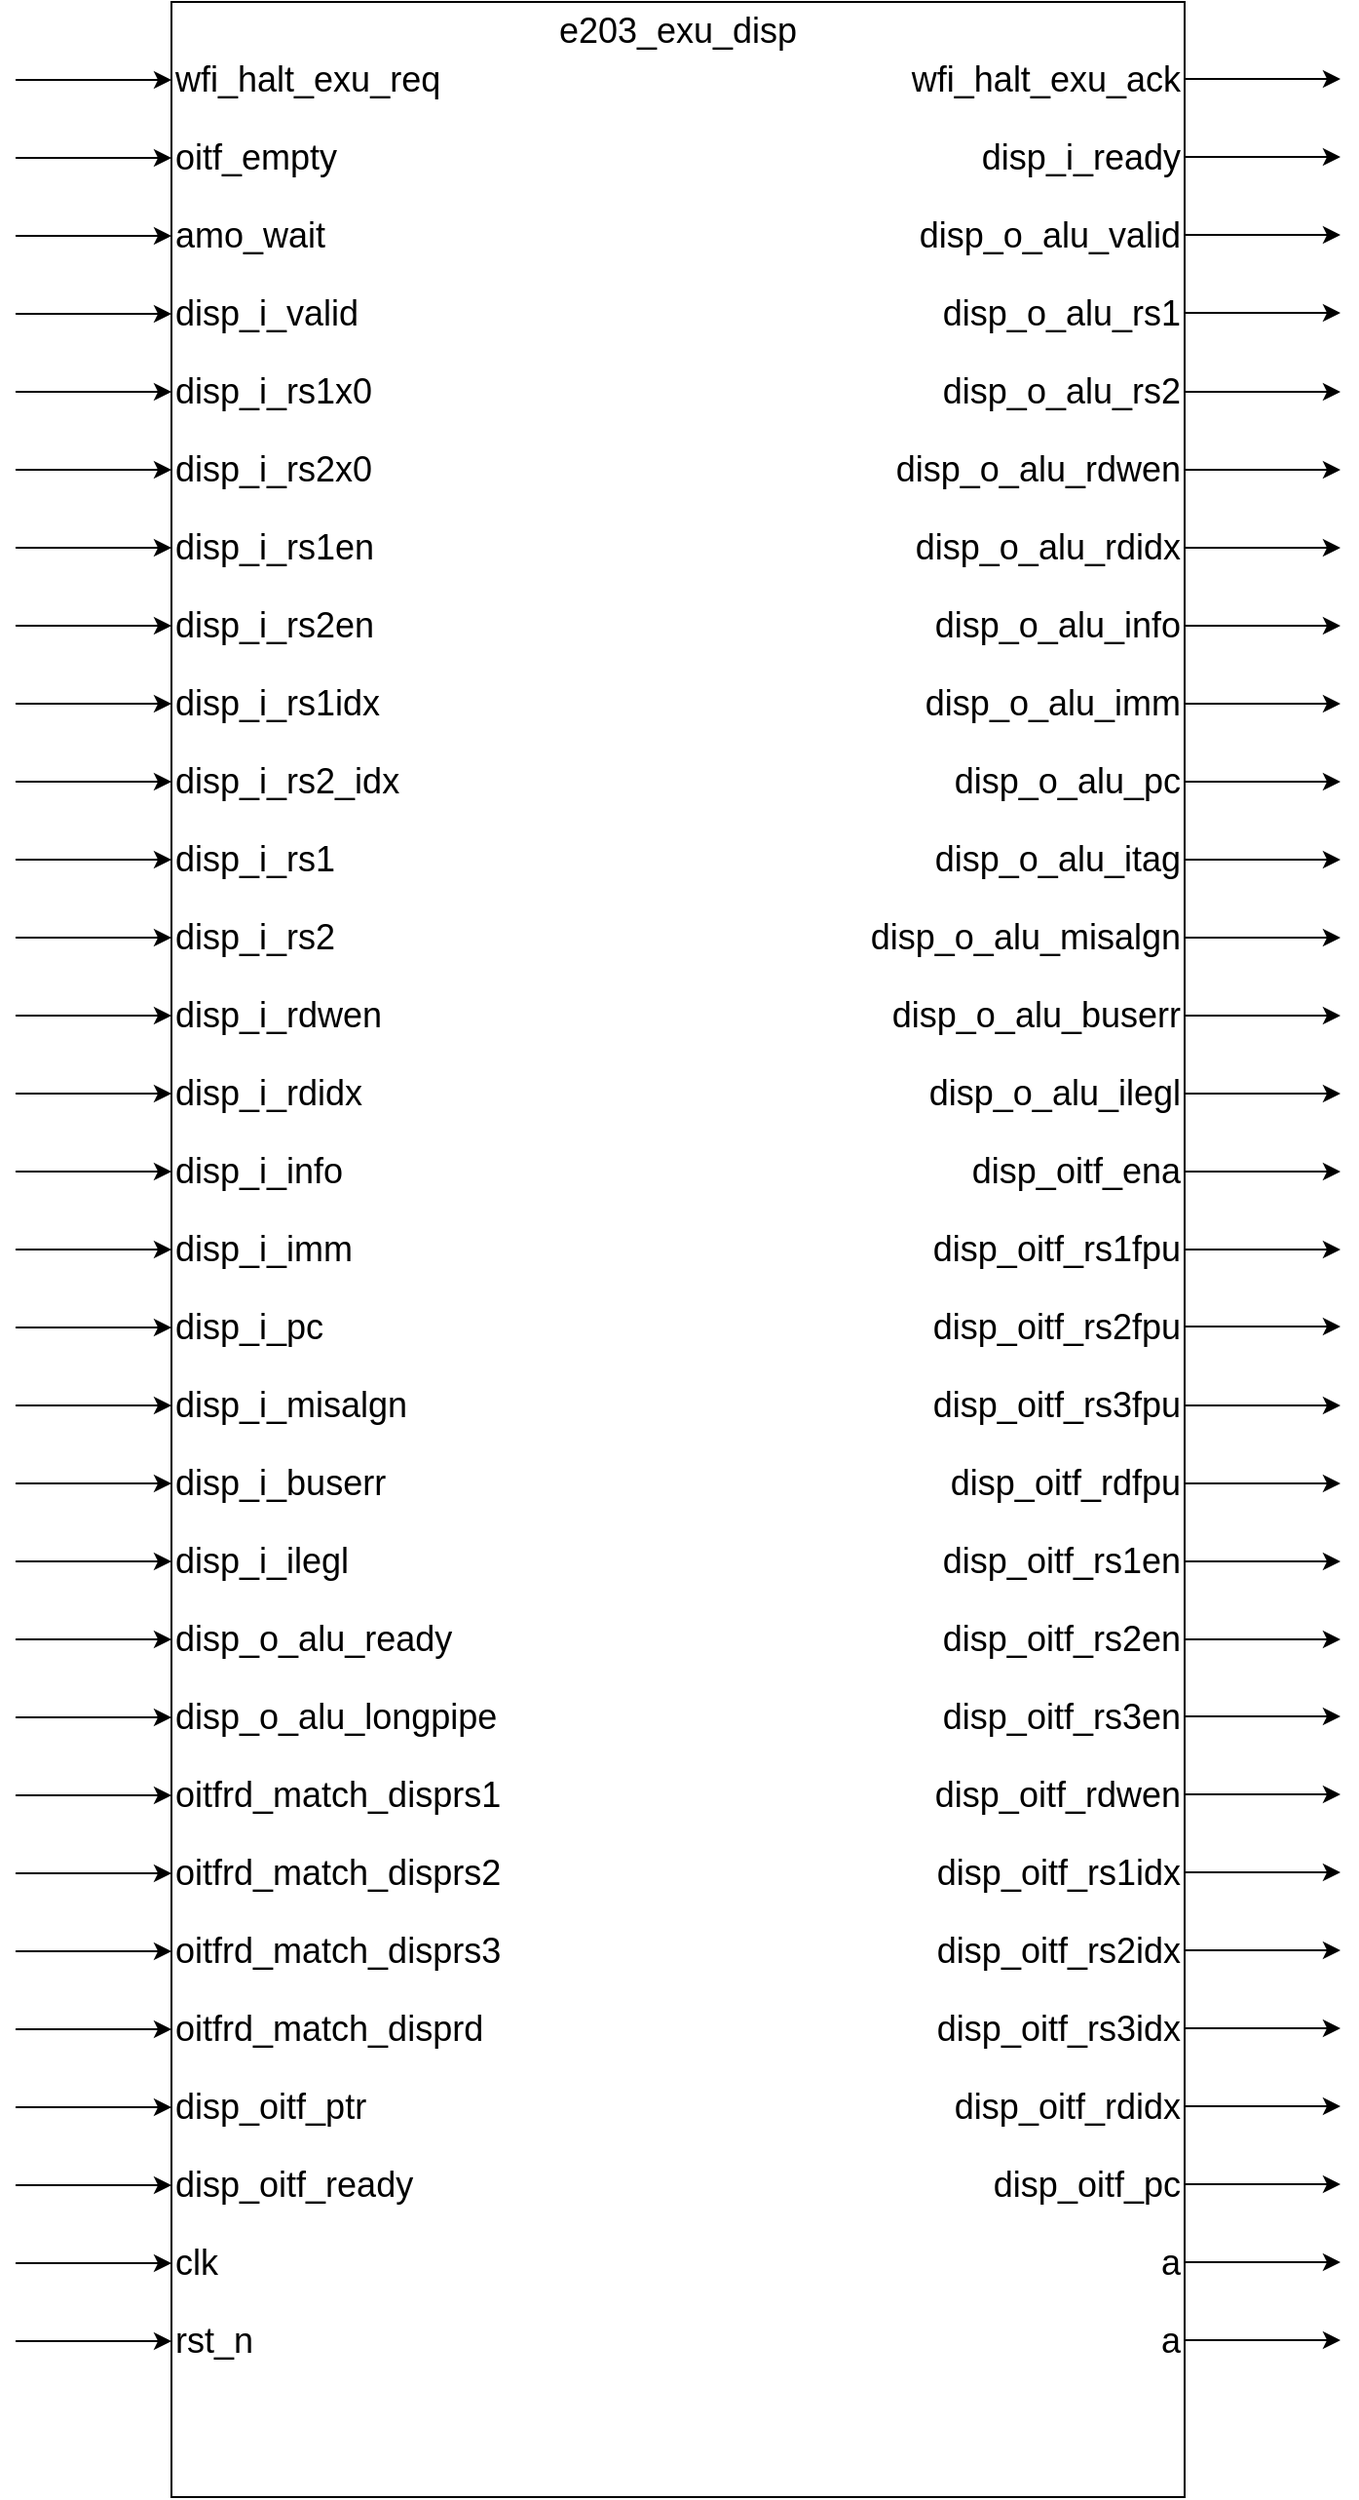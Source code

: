 <mxfile version="24.7.17">
  <diagram name="第 1 页" id="GqaYeDAcBa39iaGWTPDn">
    <mxGraphModel dx="1179" dy="1197" grid="1" gridSize="10" guides="1" tooltips="1" connect="1" arrows="1" fold="1" page="1" pageScale="1" pageWidth="827" pageHeight="1169" math="0" shadow="0">
      <root>
        <mxCell id="0" />
        <mxCell id="1" parent="0" />
        <mxCell id="_3a8YiENMzKRKPIrLzeu-1" value="" style="rounded=0;whiteSpace=wrap;html=1;" parent="1" vertex="1">
          <mxGeometry x="360" y="440" width="520" height="1280" as="geometry" />
        </mxCell>
        <mxCell id="_3a8YiENMzKRKPIrLzeu-9" value="" style="endArrow=classic;html=1;rounded=0;" parent="1" edge="1">
          <mxGeometry width="50" height="50" relative="1" as="geometry">
            <mxPoint x="280" y="480" as="sourcePoint" />
            <mxPoint x="360" y="480" as="targetPoint" />
          </mxGeometry>
        </mxCell>
        <mxCell id="_3a8YiENMzKRKPIrLzeu-17" value="&lt;span style=&quot;font-size: 18px;&quot;&gt;wfi_halt_exu_req&lt;/span&gt;" style="text;html=1;align=left;verticalAlign=middle;whiteSpace=wrap;rounded=0;" parent="1" vertex="1">
          <mxGeometry x="360" y="460" width="200" height="40" as="geometry" />
        </mxCell>
        <mxCell id="_3a8YiENMzKRKPIrLzeu-26" value="" style="endArrow=classic;html=1;rounded=0;" parent="1" edge="1">
          <mxGeometry width="50" height="50" relative="1" as="geometry">
            <mxPoint x="880" y="479.5" as="sourcePoint" />
            <mxPoint x="960" y="479.5" as="targetPoint" />
          </mxGeometry>
        </mxCell>
        <mxCell id="_3a8YiENMzKRKPIrLzeu-27" value="" style="endArrow=classic;html=1;rounded=0;" parent="1" edge="1">
          <mxGeometry width="50" height="50" relative="1" as="geometry">
            <mxPoint x="280" y="520" as="sourcePoint" />
            <mxPoint x="360" y="520" as="targetPoint" />
          </mxGeometry>
        </mxCell>
        <mxCell id="_3a8YiENMzKRKPIrLzeu-31" value="" style="endArrow=classic;html=1;rounded=0;" parent="1" edge="1">
          <mxGeometry width="50" height="50" relative="1" as="geometry">
            <mxPoint x="280" y="560" as="sourcePoint" />
            <mxPoint x="360" y="560" as="targetPoint" />
          </mxGeometry>
        </mxCell>
        <mxCell id="_3a8YiENMzKRKPIrLzeu-35" value="" style="endArrow=classic;html=1;rounded=0;" parent="1" edge="1">
          <mxGeometry width="50" height="50" relative="1" as="geometry">
            <mxPoint x="280" y="600" as="sourcePoint" />
            <mxPoint x="360" y="600" as="targetPoint" />
          </mxGeometry>
        </mxCell>
        <mxCell id="_3a8YiENMzKRKPIrLzeu-39" value="" style="endArrow=classic;html=1;rounded=0;" parent="1" edge="1">
          <mxGeometry width="50" height="50" relative="1" as="geometry">
            <mxPoint x="280" y="640" as="sourcePoint" />
            <mxPoint x="360" y="640" as="targetPoint" />
          </mxGeometry>
        </mxCell>
        <mxCell id="_3a8YiENMzKRKPIrLzeu-43" value="" style="endArrow=classic;html=1;rounded=0;" parent="1" edge="1">
          <mxGeometry width="50" height="50" relative="1" as="geometry">
            <mxPoint x="280" y="680" as="sourcePoint" />
            <mxPoint x="360" y="680" as="targetPoint" />
          </mxGeometry>
        </mxCell>
        <mxCell id="_3a8YiENMzKRKPIrLzeu-47" value="" style="endArrow=classic;html=1;rounded=0;" parent="1" edge="1">
          <mxGeometry width="50" height="50" relative="1" as="geometry">
            <mxPoint x="280" y="720" as="sourcePoint" />
            <mxPoint x="360" y="720" as="targetPoint" />
          </mxGeometry>
        </mxCell>
        <mxCell id="_3a8YiENMzKRKPIrLzeu-51" value="" style="endArrow=classic;html=1;rounded=0;" parent="1" edge="1">
          <mxGeometry width="50" height="50" relative="1" as="geometry">
            <mxPoint x="280" y="760" as="sourcePoint" />
            <mxPoint x="360" y="760" as="targetPoint" />
          </mxGeometry>
        </mxCell>
        <mxCell id="_3a8YiENMzKRKPIrLzeu-55" value="" style="endArrow=classic;html=1;rounded=0;" parent="1" edge="1">
          <mxGeometry width="50" height="50" relative="1" as="geometry">
            <mxPoint x="280" y="800" as="sourcePoint" />
            <mxPoint x="360" y="800" as="targetPoint" />
          </mxGeometry>
        </mxCell>
        <mxCell id="_3a8YiENMzKRKPIrLzeu-59" value="" style="endArrow=classic;html=1;rounded=0;" parent="1" edge="1">
          <mxGeometry width="50" height="50" relative="1" as="geometry">
            <mxPoint x="280" y="840" as="sourcePoint" />
            <mxPoint x="360" y="840" as="targetPoint" />
          </mxGeometry>
        </mxCell>
        <mxCell id="_3a8YiENMzKRKPIrLzeu-63" value="" style="endArrow=classic;html=1;rounded=0;" parent="1" edge="1">
          <mxGeometry width="50" height="50" relative="1" as="geometry">
            <mxPoint x="280" y="880" as="sourcePoint" />
            <mxPoint x="360" y="880" as="targetPoint" />
          </mxGeometry>
        </mxCell>
        <mxCell id="_3a8YiENMzKRKPIrLzeu-67" value="" style="endArrow=classic;html=1;rounded=0;" parent="1" edge="1">
          <mxGeometry width="50" height="50" relative="1" as="geometry">
            <mxPoint x="280" y="920" as="sourcePoint" />
            <mxPoint x="360" y="920" as="targetPoint" />
          </mxGeometry>
        </mxCell>
        <mxCell id="_3a8YiENMzKRKPIrLzeu-71" value="" style="endArrow=classic;html=1;rounded=0;" parent="1" edge="1">
          <mxGeometry width="50" height="50" relative="1" as="geometry">
            <mxPoint x="280" y="960" as="sourcePoint" />
            <mxPoint x="360" y="960" as="targetPoint" />
          </mxGeometry>
        </mxCell>
        <mxCell id="_3a8YiENMzKRKPIrLzeu-75" value="" style="endArrow=classic;html=1;rounded=0;" parent="1" edge="1">
          <mxGeometry width="50" height="50" relative="1" as="geometry">
            <mxPoint x="280" y="1000" as="sourcePoint" />
            <mxPoint x="360" y="1000" as="targetPoint" />
          </mxGeometry>
        </mxCell>
        <mxCell id="_3a8YiENMzKRKPIrLzeu-87" value="&lt;span style=&quot;font-size: 18px;&quot;&gt;e203_exu_disp&lt;/span&gt;" style="text;html=1;align=center;verticalAlign=middle;whiteSpace=wrap;rounded=0;" parent="1" vertex="1">
          <mxGeometry x="590" y="440" width="60" height="30" as="geometry" />
        </mxCell>
        <mxCell id="wlH1zYc57PTHNDlGmOBV-1" value="" style="endArrow=classic;html=1;rounded=0;" parent="1" edge="1">
          <mxGeometry width="50" height="50" relative="1" as="geometry">
            <mxPoint x="880" y="519.5" as="sourcePoint" />
            <mxPoint x="960" y="519.5" as="targetPoint" />
          </mxGeometry>
        </mxCell>
        <mxCell id="wlH1zYc57PTHNDlGmOBV-2" value="" style="endArrow=classic;html=1;rounded=0;" parent="1" edge="1">
          <mxGeometry width="50" height="50" relative="1" as="geometry">
            <mxPoint x="880" y="559.5" as="sourcePoint" />
            <mxPoint x="960" y="559.5" as="targetPoint" />
          </mxGeometry>
        </mxCell>
        <mxCell id="wlH1zYc57PTHNDlGmOBV-3" value="" style="endArrow=classic;html=1;rounded=0;" parent="1" edge="1">
          <mxGeometry width="50" height="50" relative="1" as="geometry">
            <mxPoint x="880" y="599.5" as="sourcePoint" />
            <mxPoint x="960" y="599.5" as="targetPoint" />
          </mxGeometry>
        </mxCell>
        <mxCell id="wlH1zYc57PTHNDlGmOBV-4" value="" style="endArrow=classic;html=1;rounded=0;" parent="1" edge="1">
          <mxGeometry width="50" height="50" relative="1" as="geometry">
            <mxPoint x="880" y="640" as="sourcePoint" />
            <mxPoint x="960" y="640" as="targetPoint" />
          </mxGeometry>
        </mxCell>
        <mxCell id="wlH1zYc57PTHNDlGmOBV-5" value="" style="endArrow=classic;html=1;rounded=0;" parent="1" edge="1">
          <mxGeometry width="50" height="50" relative="1" as="geometry">
            <mxPoint x="880" y="680" as="sourcePoint" />
            <mxPoint x="960" y="680" as="targetPoint" />
          </mxGeometry>
        </mxCell>
        <mxCell id="wlH1zYc57PTHNDlGmOBV-6" value="" style="endArrow=classic;html=1;rounded=0;" parent="1" edge="1">
          <mxGeometry width="50" height="50" relative="1" as="geometry">
            <mxPoint x="880" y="720" as="sourcePoint" />
            <mxPoint x="960" y="720" as="targetPoint" />
          </mxGeometry>
        </mxCell>
        <mxCell id="wlH1zYc57PTHNDlGmOBV-7" value="" style="endArrow=classic;html=1;rounded=0;" parent="1" edge="1">
          <mxGeometry width="50" height="50" relative="1" as="geometry">
            <mxPoint x="880" y="760" as="sourcePoint" />
            <mxPoint x="960" y="760" as="targetPoint" />
          </mxGeometry>
        </mxCell>
        <mxCell id="wlH1zYc57PTHNDlGmOBV-8" value="" style="endArrow=classic;html=1;rounded=0;" parent="1" edge="1">
          <mxGeometry width="50" height="50" relative="1" as="geometry">
            <mxPoint x="880" y="800" as="sourcePoint" />
            <mxPoint x="960" y="800" as="targetPoint" />
          </mxGeometry>
        </mxCell>
        <mxCell id="wlH1zYc57PTHNDlGmOBV-9" value="" style="endArrow=classic;html=1;rounded=0;" parent="1" edge="1">
          <mxGeometry width="50" height="50" relative="1" as="geometry">
            <mxPoint x="880" y="840" as="sourcePoint" />
            <mxPoint x="960" y="840" as="targetPoint" />
          </mxGeometry>
        </mxCell>
        <mxCell id="wlH1zYc57PTHNDlGmOBV-10" value="" style="endArrow=classic;html=1;rounded=0;" parent="1" edge="1">
          <mxGeometry width="50" height="50" relative="1" as="geometry">
            <mxPoint x="880" y="880" as="sourcePoint" />
            <mxPoint x="960" y="880" as="targetPoint" />
          </mxGeometry>
        </mxCell>
        <mxCell id="wlH1zYc57PTHNDlGmOBV-11" value="" style="endArrow=classic;html=1;rounded=0;" parent="1" edge="1">
          <mxGeometry width="50" height="50" relative="1" as="geometry">
            <mxPoint x="880" y="920" as="sourcePoint" />
            <mxPoint x="960" y="920" as="targetPoint" />
          </mxGeometry>
        </mxCell>
        <mxCell id="zMWLGIm6i4pCkFBHPuND-2" value="" style="endArrow=classic;html=1;rounded=0;" parent="1" edge="1">
          <mxGeometry width="50" height="50" relative="1" as="geometry">
            <mxPoint x="280" y="1040" as="sourcePoint" />
            <mxPoint x="360" y="1040" as="targetPoint" />
          </mxGeometry>
        </mxCell>
        <mxCell id="zMWLGIm6i4pCkFBHPuND-3" value="" style="endArrow=classic;html=1;rounded=0;" parent="1" edge="1">
          <mxGeometry width="50" height="50" relative="1" as="geometry">
            <mxPoint x="280" y="1080" as="sourcePoint" />
            <mxPoint x="360" y="1080" as="targetPoint" />
          </mxGeometry>
        </mxCell>
        <mxCell id="zMWLGIm6i4pCkFBHPuND-6" value="" style="endArrow=classic;html=1;rounded=0;" parent="1" edge="1">
          <mxGeometry width="50" height="50" relative="1" as="geometry">
            <mxPoint x="280" y="1120" as="sourcePoint" />
            <mxPoint x="360" y="1120" as="targetPoint" />
          </mxGeometry>
        </mxCell>
        <mxCell id="unABgJLcHEa5XkPhuNoP-1" value="&lt;span style=&quot;font-size: 18px;&quot;&gt;wfi_halt_exu_ack&lt;/span&gt;" style="text;html=1;align=right;verticalAlign=middle;whiteSpace=wrap;rounded=0;" parent="1" vertex="1">
          <mxGeometry x="680" y="460" width="200" height="40" as="geometry" />
        </mxCell>
        <mxCell id="unABgJLcHEa5XkPhuNoP-2" value="&lt;span style=&quot;font-size: 18px;&quot;&gt;oitf_empty&lt;/span&gt;" style="text;html=1;align=left;verticalAlign=middle;whiteSpace=wrap;rounded=0;" parent="1" vertex="1">
          <mxGeometry x="360" y="500" width="200" height="40" as="geometry" />
        </mxCell>
        <mxCell id="unABgJLcHEa5XkPhuNoP-3" value="&lt;span style=&quot;font-size: 18px;&quot;&gt;disp_i_ready&lt;/span&gt;" style="text;html=1;align=right;verticalAlign=middle;whiteSpace=wrap;rounded=0;" parent="1" vertex="1">
          <mxGeometry x="680" y="500" width="200" height="40" as="geometry" />
        </mxCell>
        <mxCell id="unABgJLcHEa5XkPhuNoP-4" value="&lt;span style=&quot;font-size: 18px;&quot;&gt;amo_wait&lt;/span&gt;" style="text;html=1;align=left;verticalAlign=middle;whiteSpace=wrap;rounded=0;" parent="1" vertex="1">
          <mxGeometry x="360" y="540" width="200" height="40" as="geometry" />
        </mxCell>
        <mxCell id="unABgJLcHEa5XkPhuNoP-5" value="&lt;span style=&quot;font-size: 18px;&quot;&gt;disp_o_alu_valid&lt;/span&gt;" style="text;html=1;align=right;verticalAlign=middle;whiteSpace=wrap;rounded=0;" parent="1" vertex="1">
          <mxGeometry x="680" y="540" width="200" height="40" as="geometry" />
        </mxCell>
        <mxCell id="unABgJLcHEa5XkPhuNoP-6" value="&lt;span style=&quot;font-size: 18px;&quot;&gt;disp_i_valid&lt;/span&gt;" style="text;html=1;align=left;verticalAlign=middle;whiteSpace=wrap;rounded=0;" parent="1" vertex="1">
          <mxGeometry x="360" y="580" width="200" height="40" as="geometry" />
        </mxCell>
        <mxCell id="unABgJLcHEa5XkPhuNoP-7" value="&lt;span style=&quot;font-size: 18px;&quot;&gt;disp_o_alu_rs1&lt;/span&gt;" style="text;html=1;align=right;verticalAlign=middle;whiteSpace=wrap;rounded=0;" parent="1" vertex="1">
          <mxGeometry x="680" y="580" width="200" height="40" as="geometry" />
        </mxCell>
        <mxCell id="unABgJLcHEa5XkPhuNoP-24" value="&lt;span style=&quot;font-size: 18px;&quot;&gt;disp_i_rs1x0&lt;/span&gt;" style="text;html=1;align=left;verticalAlign=middle;whiteSpace=wrap;rounded=0;" parent="1" vertex="1">
          <mxGeometry x="360" y="620" width="200" height="40" as="geometry" />
        </mxCell>
        <mxCell id="unABgJLcHEa5XkPhuNoP-25" value="&lt;span style=&quot;font-size: 18px;&quot;&gt;disp_o_alu_rs2&lt;/span&gt;" style="text;html=1;align=right;verticalAlign=middle;whiteSpace=wrap;rounded=0;" parent="1" vertex="1">
          <mxGeometry x="680" y="620" width="200" height="40" as="geometry" />
        </mxCell>
        <mxCell id="unABgJLcHEa5XkPhuNoP-26" value="&lt;span style=&quot;font-size: 18px;&quot;&gt;disp_i_rs2x0&lt;/span&gt;" style="text;html=1;align=left;verticalAlign=middle;whiteSpace=wrap;rounded=0;" parent="1" vertex="1">
          <mxGeometry x="360" y="660" width="200" height="40" as="geometry" />
        </mxCell>
        <mxCell id="unABgJLcHEa5XkPhuNoP-27" value="&lt;span style=&quot;font-size: 18px;&quot;&gt;disp_o_alu_rdwen&lt;/span&gt;" style="text;html=1;align=right;verticalAlign=middle;whiteSpace=wrap;rounded=0;" parent="1" vertex="1">
          <mxGeometry x="680" y="660" width="200" height="40" as="geometry" />
        </mxCell>
        <mxCell id="unABgJLcHEa5XkPhuNoP-28" value="&lt;span style=&quot;font-size: 18px;&quot;&gt;disp_i_rs1en&lt;/span&gt;" style="text;html=1;align=left;verticalAlign=middle;whiteSpace=wrap;rounded=0;" parent="1" vertex="1">
          <mxGeometry x="360" y="700" width="200" height="40" as="geometry" />
        </mxCell>
        <mxCell id="unABgJLcHEa5XkPhuNoP-29" value="&lt;span style=&quot;font-size: 18px;&quot;&gt;disp_o_alu_rdidx&lt;/span&gt;" style="text;html=1;align=right;verticalAlign=middle;whiteSpace=wrap;rounded=0;" parent="1" vertex="1">
          <mxGeometry x="680" y="700" width="200" height="40" as="geometry" />
        </mxCell>
        <mxCell id="unABgJLcHEa5XkPhuNoP-30" value="&lt;span style=&quot;font-size: 18px;&quot;&gt;disp_i_rs2en&lt;/span&gt;" style="text;html=1;align=left;verticalAlign=middle;whiteSpace=wrap;rounded=0;" parent="1" vertex="1">
          <mxGeometry x="360" y="740" width="200" height="40" as="geometry" />
        </mxCell>
        <mxCell id="unABgJLcHEa5XkPhuNoP-31" value="&lt;span style=&quot;font-size: 18px;&quot;&gt;disp_o_alu_info&lt;/span&gt;" style="text;html=1;align=right;verticalAlign=middle;whiteSpace=wrap;rounded=0;" parent="1" vertex="1">
          <mxGeometry x="680" y="740" width="200" height="40" as="geometry" />
        </mxCell>
        <mxCell id="unABgJLcHEa5XkPhuNoP-32" value="&lt;span style=&quot;font-size: 18px;&quot;&gt;disp_i_rs1idx&lt;/span&gt;" style="text;html=1;align=left;verticalAlign=middle;whiteSpace=wrap;rounded=0;" parent="1" vertex="1">
          <mxGeometry x="360" y="780" width="200" height="40" as="geometry" />
        </mxCell>
        <mxCell id="unABgJLcHEa5XkPhuNoP-33" value="&lt;span style=&quot;font-size: 18px;&quot;&gt;disp_o_alu_imm&lt;/span&gt;" style="text;html=1;align=right;verticalAlign=middle;whiteSpace=wrap;rounded=0;" parent="1" vertex="1">
          <mxGeometry x="680" y="780" width="200" height="40" as="geometry" />
        </mxCell>
        <mxCell id="unABgJLcHEa5XkPhuNoP-34" value="&lt;span style=&quot;font-size: 18px;&quot;&gt;disp_i_rs2_idx&lt;/span&gt;" style="text;html=1;align=left;verticalAlign=middle;whiteSpace=wrap;rounded=0;" parent="1" vertex="1">
          <mxGeometry x="360" y="820" width="200" height="40" as="geometry" />
        </mxCell>
        <mxCell id="unABgJLcHEa5XkPhuNoP-35" value="&lt;span style=&quot;font-size: 18px;&quot;&gt;disp_o_alu_pc&lt;/span&gt;" style="text;html=1;align=right;verticalAlign=middle;whiteSpace=wrap;rounded=0;" parent="1" vertex="1">
          <mxGeometry x="680" y="820" width="200" height="40" as="geometry" />
        </mxCell>
        <mxCell id="unABgJLcHEa5XkPhuNoP-36" value="&lt;span style=&quot;font-size: 18px;&quot;&gt;disp_i_rs1&lt;/span&gt;" style="text;html=1;align=left;verticalAlign=middle;whiteSpace=wrap;rounded=0;" parent="1" vertex="1">
          <mxGeometry x="360" y="860" width="200" height="40" as="geometry" />
        </mxCell>
        <mxCell id="unABgJLcHEa5XkPhuNoP-37" value="&lt;span style=&quot;font-size: 18px;&quot;&gt;disp_o_alu_itag&lt;/span&gt;" style="text;html=1;align=right;verticalAlign=middle;whiteSpace=wrap;rounded=0;" parent="1" vertex="1">
          <mxGeometry x="680" y="860" width="200" height="40" as="geometry" />
        </mxCell>
        <mxCell id="unABgJLcHEa5XkPhuNoP-38" value="&lt;span style=&quot;font-size: 18px;&quot;&gt;disp_i_rs2&lt;/span&gt;" style="text;html=1;align=left;verticalAlign=middle;whiteSpace=wrap;rounded=0;" parent="1" vertex="1">
          <mxGeometry x="360" y="900" width="200" height="40" as="geometry" />
        </mxCell>
        <mxCell id="unABgJLcHEa5XkPhuNoP-39" value="&lt;span style=&quot;font-size: 18px;&quot;&gt;disp_o_alu_misalgn&lt;/span&gt;" style="text;html=1;align=right;verticalAlign=middle;whiteSpace=wrap;rounded=0;" parent="1" vertex="1">
          <mxGeometry x="680" y="900" width="200" height="40" as="geometry" />
        </mxCell>
        <mxCell id="unABgJLcHEa5XkPhuNoP-40" value="&lt;span style=&quot;font-size: 18px;&quot;&gt;disp_i_rdwen&lt;/span&gt;" style="text;html=1;align=left;verticalAlign=middle;whiteSpace=wrap;rounded=0;" parent="1" vertex="1">
          <mxGeometry x="360" y="940" width="200" height="40" as="geometry" />
        </mxCell>
        <mxCell id="unABgJLcHEa5XkPhuNoP-41" value="&lt;span style=&quot;font-size: 18px;&quot;&gt;disp_o_alu_buserr&lt;/span&gt;" style="text;html=1;align=right;verticalAlign=middle;whiteSpace=wrap;rounded=0;" parent="1" vertex="1">
          <mxGeometry x="680" y="940" width="200" height="40" as="geometry" />
        </mxCell>
        <mxCell id="unABgJLcHEa5XkPhuNoP-42" value="&lt;span style=&quot;font-size: 18px;&quot;&gt;disp_i_rdidx&lt;/span&gt;" style="text;html=1;align=left;verticalAlign=middle;whiteSpace=wrap;rounded=0;" parent="1" vertex="1">
          <mxGeometry x="360" y="980" width="200" height="40" as="geometry" />
        </mxCell>
        <mxCell id="unABgJLcHEa5XkPhuNoP-43" value="&lt;span style=&quot;font-size: 18px;&quot;&gt;disp_o_alu_ilegl&lt;/span&gt;" style="text;html=1;align=right;verticalAlign=middle;whiteSpace=wrap;rounded=0;" parent="1" vertex="1">
          <mxGeometry x="680" y="980" width="200" height="40" as="geometry" />
        </mxCell>
        <mxCell id="unABgJLcHEa5XkPhuNoP-44" value="&lt;span style=&quot;font-size: 18px;&quot;&gt;disp_i_info&lt;/span&gt;" style="text;html=1;align=left;verticalAlign=middle;whiteSpace=wrap;rounded=0;" parent="1" vertex="1">
          <mxGeometry x="360" y="1020" width="200" height="40" as="geometry" />
        </mxCell>
        <mxCell id="unABgJLcHEa5XkPhuNoP-45" value="&lt;span style=&quot;font-size: 18px;&quot;&gt;disp_oitf_ena&lt;/span&gt;" style="text;html=1;align=right;verticalAlign=middle;whiteSpace=wrap;rounded=0;" parent="1" vertex="1">
          <mxGeometry x="680" y="1020" width="200" height="40" as="geometry" />
        </mxCell>
        <mxCell id="unABgJLcHEa5XkPhuNoP-46" value="&lt;span style=&quot;font-size: 18px;&quot;&gt;disp_i_imm&lt;/span&gt;" style="text;html=1;align=left;verticalAlign=middle;whiteSpace=wrap;rounded=0;" parent="1" vertex="1">
          <mxGeometry x="360" y="1060" width="200" height="40" as="geometry" />
        </mxCell>
        <mxCell id="unABgJLcHEa5XkPhuNoP-47" value="&lt;span style=&quot;font-size: 18px;&quot;&gt;disp_oitf_rs1fpu&lt;/span&gt;" style="text;html=1;align=right;verticalAlign=middle;whiteSpace=wrap;rounded=0;" parent="1" vertex="1">
          <mxGeometry x="680" y="1060" width="200" height="40" as="geometry" />
        </mxCell>
        <mxCell id="unABgJLcHEa5XkPhuNoP-48" value="&lt;span style=&quot;font-size: 18px;&quot;&gt;disp_i_pc&lt;/span&gt;" style="text;html=1;align=left;verticalAlign=middle;whiteSpace=wrap;rounded=0;" parent="1" vertex="1">
          <mxGeometry x="360" y="1100" width="200" height="40" as="geometry" />
        </mxCell>
        <mxCell id="unABgJLcHEa5XkPhuNoP-49" value="&lt;span style=&quot;font-size: 18px;&quot;&gt;disp_oitf_rs2fpu&lt;/span&gt;" style="text;html=1;align=right;verticalAlign=middle;whiteSpace=wrap;rounded=0;" parent="1" vertex="1">
          <mxGeometry x="680" y="1100" width="200" height="40" as="geometry" />
        </mxCell>
        <mxCell id="unABgJLcHEa5XkPhuNoP-50" value="" style="endArrow=classic;html=1;rounded=0;" parent="1" edge="1">
          <mxGeometry width="50" height="50" relative="1" as="geometry">
            <mxPoint x="880" y="960" as="sourcePoint" />
            <mxPoint x="960" y="960" as="targetPoint" />
          </mxGeometry>
        </mxCell>
        <mxCell id="unABgJLcHEa5XkPhuNoP-51" value="" style="endArrow=classic;html=1;rounded=0;" parent="1" edge="1">
          <mxGeometry width="50" height="50" relative="1" as="geometry">
            <mxPoint x="880" y="1000" as="sourcePoint" />
            <mxPoint x="960" y="1000" as="targetPoint" />
          </mxGeometry>
        </mxCell>
        <mxCell id="unABgJLcHEa5XkPhuNoP-52" value="" style="endArrow=classic;html=1;rounded=0;" parent="1" edge="1">
          <mxGeometry width="50" height="50" relative="1" as="geometry">
            <mxPoint x="880" y="1040" as="sourcePoint" />
            <mxPoint x="960" y="1040" as="targetPoint" />
          </mxGeometry>
        </mxCell>
        <mxCell id="unABgJLcHEa5XkPhuNoP-53" value="" style="endArrow=classic;html=1;rounded=0;" parent="1" edge="1">
          <mxGeometry width="50" height="50" relative="1" as="geometry">
            <mxPoint x="880" y="1080" as="sourcePoint" />
            <mxPoint x="960" y="1080" as="targetPoint" />
          </mxGeometry>
        </mxCell>
        <mxCell id="unABgJLcHEa5XkPhuNoP-54" value="" style="endArrow=classic;html=1;rounded=0;" parent="1" edge="1">
          <mxGeometry width="50" height="50" relative="1" as="geometry">
            <mxPoint x="880" y="1119.5" as="sourcePoint" />
            <mxPoint x="960" y="1119.5" as="targetPoint" />
          </mxGeometry>
        </mxCell>
        <mxCell id="VPASGcXaUOpt9Gc66oGN-1" value="" style="endArrow=classic;html=1;rounded=0;" edge="1" parent="1">
          <mxGeometry width="50" height="50" relative="1" as="geometry">
            <mxPoint x="280" y="1160" as="sourcePoint" />
            <mxPoint x="360" y="1160" as="targetPoint" />
          </mxGeometry>
        </mxCell>
        <mxCell id="VPASGcXaUOpt9Gc66oGN-2" value="" style="endArrow=classic;html=1;rounded=0;" edge="1" parent="1">
          <mxGeometry width="50" height="50" relative="1" as="geometry">
            <mxPoint x="280" y="1200" as="sourcePoint" />
            <mxPoint x="360" y="1200" as="targetPoint" />
          </mxGeometry>
        </mxCell>
        <mxCell id="VPASGcXaUOpt9Gc66oGN-3" value="" style="endArrow=classic;html=1;rounded=0;" edge="1" parent="1">
          <mxGeometry width="50" height="50" relative="1" as="geometry">
            <mxPoint x="280" y="1240" as="sourcePoint" />
            <mxPoint x="360" y="1240" as="targetPoint" />
          </mxGeometry>
        </mxCell>
        <mxCell id="VPASGcXaUOpt9Gc66oGN-4" value="" style="endArrow=classic;html=1;rounded=0;" edge="1" parent="1">
          <mxGeometry width="50" height="50" relative="1" as="geometry">
            <mxPoint x="280" y="1280" as="sourcePoint" />
            <mxPoint x="360" y="1280" as="targetPoint" />
          </mxGeometry>
        </mxCell>
        <mxCell id="VPASGcXaUOpt9Gc66oGN-5" value="" style="endArrow=classic;html=1;rounded=0;" edge="1" parent="1">
          <mxGeometry width="50" height="50" relative="1" as="geometry">
            <mxPoint x="280" y="1320" as="sourcePoint" />
            <mxPoint x="360" y="1320" as="targetPoint" />
          </mxGeometry>
        </mxCell>
        <mxCell id="VPASGcXaUOpt9Gc66oGN-6" value="&lt;span style=&quot;font-size: 18px;&quot;&gt;disp_i_misalgn&lt;/span&gt;" style="text;html=1;align=left;verticalAlign=middle;whiteSpace=wrap;rounded=0;" vertex="1" parent="1">
          <mxGeometry x="360" y="1140" width="200" height="40" as="geometry" />
        </mxCell>
        <mxCell id="VPASGcXaUOpt9Gc66oGN-7" value="&lt;span style=&quot;font-size: 18px;&quot;&gt;disp_oitf_rs3fpu&lt;/span&gt;" style="text;html=1;align=right;verticalAlign=middle;whiteSpace=wrap;rounded=0;" vertex="1" parent="1">
          <mxGeometry x="680" y="1140" width="200" height="40" as="geometry" />
        </mxCell>
        <mxCell id="VPASGcXaUOpt9Gc66oGN-8" value="&lt;span style=&quot;font-size: 18px;&quot;&gt;disp_i_buserr&lt;/span&gt;" style="text;html=1;align=left;verticalAlign=middle;whiteSpace=wrap;rounded=0;" vertex="1" parent="1">
          <mxGeometry x="360" y="1180" width="200" height="40" as="geometry" />
        </mxCell>
        <mxCell id="VPASGcXaUOpt9Gc66oGN-9" value="&lt;span style=&quot;font-size: 18px;&quot;&gt;disp_oitf_rdfpu&lt;/span&gt;" style="text;html=1;align=right;verticalAlign=middle;whiteSpace=wrap;rounded=0;" vertex="1" parent="1">
          <mxGeometry x="680" y="1180" width="200" height="40" as="geometry" />
        </mxCell>
        <mxCell id="VPASGcXaUOpt9Gc66oGN-10" value="&lt;span style=&quot;font-size: 18px;&quot;&gt;disp_i_ilegl&lt;/span&gt;" style="text;html=1;align=left;verticalAlign=middle;whiteSpace=wrap;rounded=0;" vertex="1" parent="1">
          <mxGeometry x="360" y="1220" width="200" height="40" as="geometry" />
        </mxCell>
        <mxCell id="VPASGcXaUOpt9Gc66oGN-11" value="&lt;span style=&quot;font-size: 18px;&quot;&gt;disp_oitf_rs1en&lt;/span&gt;" style="text;html=1;align=right;verticalAlign=middle;whiteSpace=wrap;rounded=0;" vertex="1" parent="1">
          <mxGeometry x="680" y="1220" width="200" height="40" as="geometry" />
        </mxCell>
        <mxCell id="VPASGcXaUOpt9Gc66oGN-12" value="&lt;span style=&quot;font-size: 18px;&quot;&gt;disp_o_alu_ready&lt;/span&gt;" style="text;html=1;align=left;verticalAlign=middle;whiteSpace=wrap;rounded=0;" vertex="1" parent="1">
          <mxGeometry x="360" y="1260" width="200" height="40" as="geometry" />
        </mxCell>
        <mxCell id="VPASGcXaUOpt9Gc66oGN-13" value="&lt;span style=&quot;font-size: 18px;&quot;&gt;disp_oitf_rs2en&lt;/span&gt;" style="text;html=1;align=right;verticalAlign=middle;whiteSpace=wrap;rounded=0;" vertex="1" parent="1">
          <mxGeometry x="680" y="1260" width="200" height="40" as="geometry" />
        </mxCell>
        <mxCell id="VPASGcXaUOpt9Gc66oGN-14" value="&lt;span style=&quot;font-size: 18px;&quot;&gt;disp_o_alu_longpipe&lt;/span&gt;" style="text;html=1;align=left;verticalAlign=middle;whiteSpace=wrap;rounded=0;" vertex="1" parent="1">
          <mxGeometry x="360" y="1300" width="200" height="40" as="geometry" />
        </mxCell>
        <mxCell id="VPASGcXaUOpt9Gc66oGN-15" value="&lt;span style=&quot;font-size: 18px;&quot;&gt;disp_oitf_rs3en&lt;/span&gt;" style="text;html=1;align=right;verticalAlign=middle;whiteSpace=wrap;rounded=0;" vertex="1" parent="1">
          <mxGeometry x="680" y="1300" width="200" height="40" as="geometry" />
        </mxCell>
        <mxCell id="VPASGcXaUOpt9Gc66oGN-16" value="" style="endArrow=classic;html=1;rounded=0;" edge="1" parent="1">
          <mxGeometry width="50" height="50" relative="1" as="geometry">
            <mxPoint x="880" y="1160" as="sourcePoint" />
            <mxPoint x="960" y="1160" as="targetPoint" />
          </mxGeometry>
        </mxCell>
        <mxCell id="VPASGcXaUOpt9Gc66oGN-17" value="" style="endArrow=classic;html=1;rounded=0;" edge="1" parent="1">
          <mxGeometry width="50" height="50" relative="1" as="geometry">
            <mxPoint x="880" y="1200" as="sourcePoint" />
            <mxPoint x="960" y="1200" as="targetPoint" />
          </mxGeometry>
        </mxCell>
        <mxCell id="VPASGcXaUOpt9Gc66oGN-18" value="" style="endArrow=classic;html=1;rounded=0;" edge="1" parent="1">
          <mxGeometry width="50" height="50" relative="1" as="geometry">
            <mxPoint x="880" y="1240" as="sourcePoint" />
            <mxPoint x="960" y="1240" as="targetPoint" />
          </mxGeometry>
        </mxCell>
        <mxCell id="VPASGcXaUOpt9Gc66oGN-19" value="" style="endArrow=classic;html=1;rounded=0;" edge="1" parent="1">
          <mxGeometry width="50" height="50" relative="1" as="geometry">
            <mxPoint x="880" y="1280" as="sourcePoint" />
            <mxPoint x="960" y="1280" as="targetPoint" />
          </mxGeometry>
        </mxCell>
        <mxCell id="VPASGcXaUOpt9Gc66oGN-20" value="" style="endArrow=classic;html=1;rounded=0;" edge="1" parent="1">
          <mxGeometry width="50" height="50" relative="1" as="geometry">
            <mxPoint x="880" y="1319.5" as="sourcePoint" />
            <mxPoint x="960" y="1319.5" as="targetPoint" />
          </mxGeometry>
        </mxCell>
        <mxCell id="VPASGcXaUOpt9Gc66oGN-21" value="" style="endArrow=classic;html=1;rounded=0;" edge="1" parent="1">
          <mxGeometry width="50" height="50" relative="1" as="geometry">
            <mxPoint x="280" y="1360" as="sourcePoint" />
            <mxPoint x="360" y="1360" as="targetPoint" />
          </mxGeometry>
        </mxCell>
        <mxCell id="VPASGcXaUOpt9Gc66oGN-22" value="&lt;span style=&quot;font-size: 18px;&quot;&gt;oitfrd_match_disprs1&lt;/span&gt;" style="text;html=1;align=left;verticalAlign=middle;whiteSpace=wrap;rounded=0;" vertex="1" parent="1">
          <mxGeometry x="360" y="1340" width="200" height="40" as="geometry" />
        </mxCell>
        <mxCell id="VPASGcXaUOpt9Gc66oGN-23" value="&lt;span style=&quot;font-size: 18px;&quot;&gt;disp_oitf_rdwen&lt;/span&gt;" style="text;html=1;align=right;verticalAlign=middle;whiteSpace=wrap;rounded=0;" vertex="1" parent="1">
          <mxGeometry x="680" y="1340" width="200" height="40" as="geometry" />
        </mxCell>
        <mxCell id="VPASGcXaUOpt9Gc66oGN-24" value="" style="endArrow=classic;html=1;rounded=0;" edge="1" parent="1">
          <mxGeometry width="50" height="50" relative="1" as="geometry">
            <mxPoint x="880" y="1359.5" as="sourcePoint" />
            <mxPoint x="960" y="1359.5" as="targetPoint" />
          </mxGeometry>
        </mxCell>
        <mxCell id="VPASGcXaUOpt9Gc66oGN-25" value="" style="endArrow=classic;html=1;rounded=0;" edge="1" parent="1">
          <mxGeometry width="50" height="50" relative="1" as="geometry">
            <mxPoint x="280" y="1400" as="sourcePoint" />
            <mxPoint x="360" y="1400" as="targetPoint" />
          </mxGeometry>
        </mxCell>
        <mxCell id="VPASGcXaUOpt9Gc66oGN-26" value="&lt;span style=&quot;font-size: 18px;&quot;&gt;oitfrd_match_disprs2&lt;/span&gt;" style="text;html=1;align=left;verticalAlign=middle;whiteSpace=wrap;rounded=0;" vertex="1" parent="1">
          <mxGeometry x="360" y="1380" width="200" height="40" as="geometry" />
        </mxCell>
        <mxCell id="VPASGcXaUOpt9Gc66oGN-27" value="&lt;span style=&quot;font-size: 18px;&quot;&gt;disp_oitf_rs1idx&lt;/span&gt;" style="text;html=1;align=right;verticalAlign=middle;whiteSpace=wrap;rounded=0;" vertex="1" parent="1">
          <mxGeometry x="680" y="1380" width="200" height="40" as="geometry" />
        </mxCell>
        <mxCell id="VPASGcXaUOpt9Gc66oGN-28" value="" style="endArrow=classic;html=1;rounded=0;" edge="1" parent="1">
          <mxGeometry width="50" height="50" relative="1" as="geometry">
            <mxPoint x="880" y="1399.5" as="sourcePoint" />
            <mxPoint x="960" y="1399.5" as="targetPoint" />
          </mxGeometry>
        </mxCell>
        <mxCell id="VPASGcXaUOpt9Gc66oGN-29" value="" style="endArrow=classic;html=1;rounded=0;" edge="1" parent="1">
          <mxGeometry width="50" height="50" relative="1" as="geometry">
            <mxPoint x="280" y="1440" as="sourcePoint" />
            <mxPoint x="360" y="1440" as="targetPoint" />
          </mxGeometry>
        </mxCell>
        <mxCell id="VPASGcXaUOpt9Gc66oGN-30" value="&lt;span style=&quot;font-size: 18px;&quot;&gt;oitfrd_match_disprs3&lt;/span&gt;" style="text;html=1;align=left;verticalAlign=middle;whiteSpace=wrap;rounded=0;" vertex="1" parent="1">
          <mxGeometry x="360" y="1420" width="200" height="40" as="geometry" />
        </mxCell>
        <mxCell id="VPASGcXaUOpt9Gc66oGN-31" value="&lt;span style=&quot;font-size: 18px;&quot;&gt;disp_oitf_rs2idx&lt;/span&gt;" style="text;html=1;align=right;verticalAlign=middle;whiteSpace=wrap;rounded=0;" vertex="1" parent="1">
          <mxGeometry x="680" y="1420" width="200" height="40" as="geometry" />
        </mxCell>
        <mxCell id="VPASGcXaUOpt9Gc66oGN-32" value="" style="endArrow=classic;html=1;rounded=0;" edge="1" parent="1">
          <mxGeometry width="50" height="50" relative="1" as="geometry">
            <mxPoint x="880" y="1439.5" as="sourcePoint" />
            <mxPoint x="960" y="1439.5" as="targetPoint" />
          </mxGeometry>
        </mxCell>
        <mxCell id="VPASGcXaUOpt9Gc66oGN-33" value="" style="endArrow=classic;html=1;rounded=0;" edge="1" parent="1">
          <mxGeometry width="50" height="50" relative="1" as="geometry">
            <mxPoint x="280" y="1480" as="sourcePoint" />
            <mxPoint x="360" y="1480" as="targetPoint" />
          </mxGeometry>
        </mxCell>
        <mxCell id="VPASGcXaUOpt9Gc66oGN-34" value="&lt;span style=&quot;font-size: 18px;&quot;&gt;oitfrd_match_disprd&lt;/span&gt;" style="text;html=1;align=left;verticalAlign=middle;whiteSpace=wrap;rounded=0;" vertex="1" parent="1">
          <mxGeometry x="360" y="1460" width="200" height="40" as="geometry" />
        </mxCell>
        <mxCell id="VPASGcXaUOpt9Gc66oGN-35" value="&lt;span style=&quot;font-size: 18px;&quot;&gt;disp_oitf_rs3idx&lt;/span&gt;" style="text;html=1;align=right;verticalAlign=middle;whiteSpace=wrap;rounded=0;" vertex="1" parent="1">
          <mxGeometry x="680" y="1460" width="200" height="40" as="geometry" />
        </mxCell>
        <mxCell id="VPASGcXaUOpt9Gc66oGN-36" value="" style="endArrow=classic;html=1;rounded=0;" edge="1" parent="1">
          <mxGeometry width="50" height="50" relative="1" as="geometry">
            <mxPoint x="880" y="1479.5" as="sourcePoint" />
            <mxPoint x="960" y="1479.5" as="targetPoint" />
          </mxGeometry>
        </mxCell>
        <mxCell id="VPASGcXaUOpt9Gc66oGN-37" value="" style="endArrow=classic;html=1;rounded=0;" edge="1" parent="1">
          <mxGeometry width="50" height="50" relative="1" as="geometry">
            <mxPoint x="280" y="1520" as="sourcePoint" />
            <mxPoint x="360" y="1520" as="targetPoint" />
          </mxGeometry>
        </mxCell>
        <mxCell id="VPASGcXaUOpt9Gc66oGN-38" value="&lt;span style=&quot;font-size: 18px;&quot;&gt;disp_oitf_ptr&lt;/span&gt;" style="text;html=1;align=left;verticalAlign=middle;whiteSpace=wrap;rounded=0;" vertex="1" parent="1">
          <mxGeometry x="360" y="1500" width="200" height="40" as="geometry" />
        </mxCell>
        <mxCell id="VPASGcXaUOpt9Gc66oGN-39" value="&lt;span style=&quot;font-size: 18px;&quot;&gt;disp_oitf_rdidx&lt;/span&gt;" style="text;html=1;align=right;verticalAlign=middle;whiteSpace=wrap;rounded=0;" vertex="1" parent="1">
          <mxGeometry x="680" y="1500" width="200" height="40" as="geometry" />
        </mxCell>
        <mxCell id="VPASGcXaUOpt9Gc66oGN-40" value="" style="endArrow=classic;html=1;rounded=0;" edge="1" parent="1">
          <mxGeometry width="50" height="50" relative="1" as="geometry">
            <mxPoint x="880" y="1519.5" as="sourcePoint" />
            <mxPoint x="960" y="1519.5" as="targetPoint" />
          </mxGeometry>
        </mxCell>
        <mxCell id="VPASGcXaUOpt9Gc66oGN-41" value="" style="endArrow=classic;html=1;rounded=0;" edge="1" parent="1">
          <mxGeometry width="50" height="50" relative="1" as="geometry">
            <mxPoint x="280" y="1560" as="sourcePoint" />
            <mxPoint x="360" y="1560" as="targetPoint" />
          </mxGeometry>
        </mxCell>
        <mxCell id="VPASGcXaUOpt9Gc66oGN-42" value="&lt;span style=&quot;font-size: 18px;&quot;&gt;disp_oitf_ready&lt;/span&gt;" style="text;html=1;align=left;verticalAlign=middle;whiteSpace=wrap;rounded=0;" vertex="1" parent="1">
          <mxGeometry x="360" y="1540" width="200" height="40" as="geometry" />
        </mxCell>
        <mxCell id="VPASGcXaUOpt9Gc66oGN-43" value="&lt;span style=&quot;font-size: 18px;&quot;&gt;disp_oitf_pc&lt;/span&gt;" style="text;html=1;align=right;verticalAlign=middle;whiteSpace=wrap;rounded=0;" vertex="1" parent="1">
          <mxGeometry x="680" y="1540" width="200" height="40" as="geometry" />
        </mxCell>
        <mxCell id="VPASGcXaUOpt9Gc66oGN-44" value="" style="endArrow=classic;html=1;rounded=0;" edge="1" parent="1">
          <mxGeometry width="50" height="50" relative="1" as="geometry">
            <mxPoint x="880" y="1559.5" as="sourcePoint" />
            <mxPoint x="960" y="1559.5" as="targetPoint" />
          </mxGeometry>
        </mxCell>
        <mxCell id="VPASGcXaUOpt9Gc66oGN-45" value="" style="endArrow=classic;html=1;rounded=0;" edge="1" parent="1">
          <mxGeometry width="50" height="50" relative="1" as="geometry">
            <mxPoint x="280" y="1600" as="sourcePoint" />
            <mxPoint x="360" y="1600" as="targetPoint" />
          </mxGeometry>
        </mxCell>
        <mxCell id="VPASGcXaUOpt9Gc66oGN-46" value="&lt;span style=&quot;font-size: 18px;&quot;&gt;clk&lt;/span&gt;" style="text;html=1;align=left;verticalAlign=middle;whiteSpace=wrap;rounded=0;" vertex="1" parent="1">
          <mxGeometry x="360" y="1580" width="200" height="40" as="geometry" />
        </mxCell>
        <mxCell id="VPASGcXaUOpt9Gc66oGN-47" value="&lt;span style=&quot;font-size: 18px;&quot;&gt;a&lt;/span&gt;" style="text;html=1;align=right;verticalAlign=middle;whiteSpace=wrap;rounded=0;" vertex="1" parent="1">
          <mxGeometry x="680" y="1580" width="200" height="40" as="geometry" />
        </mxCell>
        <mxCell id="VPASGcXaUOpt9Gc66oGN-48" value="" style="endArrow=classic;html=1;rounded=0;" edge="1" parent="1">
          <mxGeometry width="50" height="50" relative="1" as="geometry">
            <mxPoint x="880" y="1599.5" as="sourcePoint" />
            <mxPoint x="960" y="1599.5" as="targetPoint" />
          </mxGeometry>
        </mxCell>
        <mxCell id="VPASGcXaUOpt9Gc66oGN-49" value="" style="endArrow=classic;html=1;rounded=0;" edge="1" parent="1">
          <mxGeometry width="50" height="50" relative="1" as="geometry">
            <mxPoint x="280" y="1640" as="sourcePoint" />
            <mxPoint x="360" y="1640" as="targetPoint" />
          </mxGeometry>
        </mxCell>
        <mxCell id="VPASGcXaUOpt9Gc66oGN-50" value="&lt;span style=&quot;font-size: 18px;&quot;&gt;rst_n&lt;/span&gt;" style="text;html=1;align=left;verticalAlign=middle;whiteSpace=wrap;rounded=0;" vertex="1" parent="1">
          <mxGeometry x="360" y="1620" width="200" height="40" as="geometry" />
        </mxCell>
        <mxCell id="VPASGcXaUOpt9Gc66oGN-51" value="&lt;span style=&quot;font-size: 18px;&quot;&gt;a&lt;/span&gt;" style="text;html=1;align=right;verticalAlign=middle;whiteSpace=wrap;rounded=0;" vertex="1" parent="1">
          <mxGeometry x="680" y="1620" width="200" height="40" as="geometry" />
        </mxCell>
        <mxCell id="VPASGcXaUOpt9Gc66oGN-52" value="" style="endArrow=classic;html=1;rounded=0;" edge="1" parent="1">
          <mxGeometry width="50" height="50" relative="1" as="geometry">
            <mxPoint x="880" y="1639.5" as="sourcePoint" />
            <mxPoint x="960" y="1639.5" as="targetPoint" />
          </mxGeometry>
        </mxCell>
      </root>
    </mxGraphModel>
  </diagram>
</mxfile>
